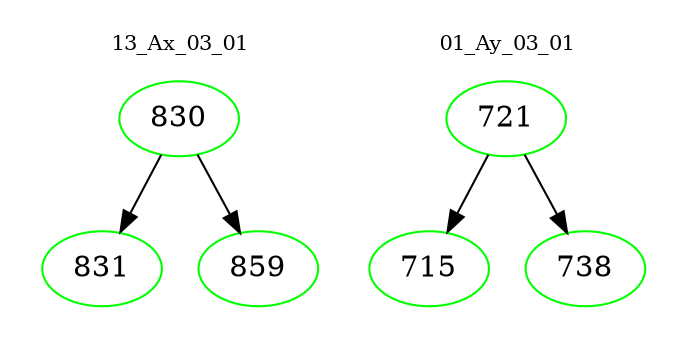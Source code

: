 digraph{
subgraph cluster_0 {
color = white
label = "13_Ax_03_01";
fontsize=10;
T0_830 [label="830", color="green"]
T0_830 -> T0_831 [color="black"]
T0_831 [label="831", color="green"]
T0_830 -> T0_859 [color="black"]
T0_859 [label="859", color="green"]
}
subgraph cluster_1 {
color = white
label = "01_Ay_03_01";
fontsize=10;
T1_721 [label="721", color="green"]
T1_721 -> T1_715 [color="black"]
T1_715 [label="715", color="green"]
T1_721 -> T1_738 [color="black"]
T1_738 [label="738", color="green"]
}
}
